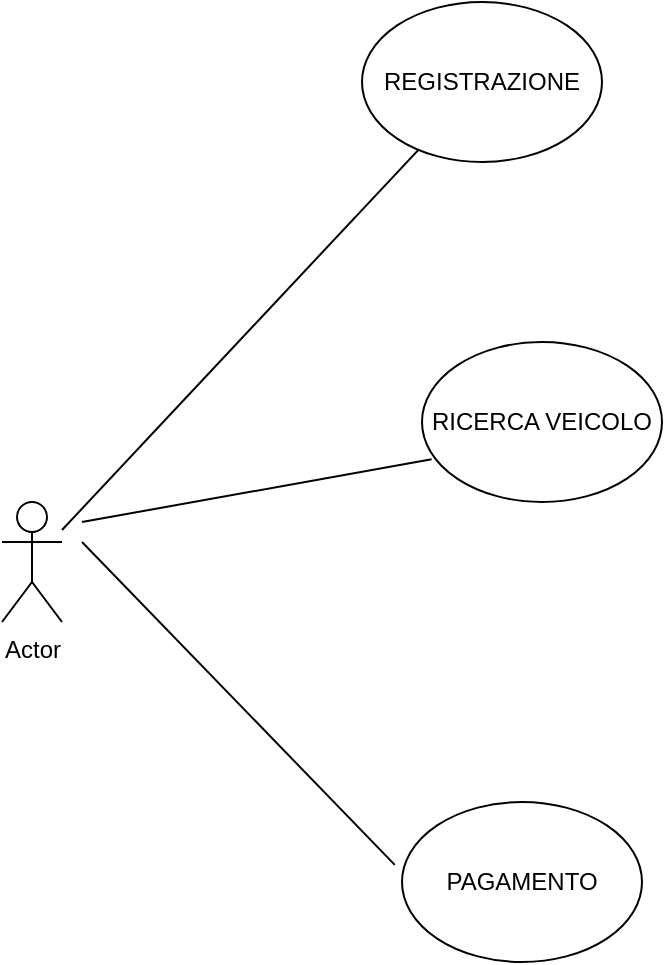 <mxfile version="22.0.8" type="device">
  <diagram name="Pagina-1" id="0KON9GbJji9hxU-3oDBn">
    <mxGraphModel dx="1042" dy="573" grid="1" gridSize="10" guides="1" tooltips="1" connect="1" arrows="1" fold="1" page="1" pageScale="1" pageWidth="1169" pageHeight="827" math="0" shadow="0">
      <root>
        <mxCell id="0" />
        <mxCell id="1" parent="0" />
        <mxCell id="_Ht5Vt9Y4dOynki1kawK-1" value="Actor" style="shape=umlActor;verticalLabelPosition=bottom;verticalAlign=top;html=1;outlineConnect=0;" vertex="1" parent="1">
          <mxGeometry x="170" y="270" width="30" height="60" as="geometry" />
        </mxCell>
        <mxCell id="_Ht5Vt9Y4dOynki1kawK-2" value="REGISTRAZIONE" style="ellipse;whiteSpace=wrap;html=1;" vertex="1" parent="1">
          <mxGeometry x="350" y="20" width="120" height="80" as="geometry" />
        </mxCell>
        <mxCell id="_Ht5Vt9Y4dOynki1kawK-3" value="" style="endArrow=none;html=1;rounded=0;" edge="1" parent="1" source="_Ht5Vt9Y4dOynki1kawK-1" target="_Ht5Vt9Y4dOynki1kawK-2">
          <mxGeometry width="50" height="50" relative="1" as="geometry">
            <mxPoint x="510" y="320" as="sourcePoint" />
            <mxPoint x="560" y="270" as="targetPoint" />
          </mxGeometry>
        </mxCell>
        <mxCell id="_Ht5Vt9Y4dOynki1kawK-4" value="RICERCA VEICOLO" style="ellipse;whiteSpace=wrap;html=1;" vertex="1" parent="1">
          <mxGeometry x="380" y="190" width="120" height="80" as="geometry" />
        </mxCell>
        <mxCell id="_Ht5Vt9Y4dOynki1kawK-5" value="PAGAMENTO" style="ellipse;whiteSpace=wrap;html=1;" vertex="1" parent="1">
          <mxGeometry x="370" y="420" width="120" height="80" as="geometry" />
        </mxCell>
        <mxCell id="_Ht5Vt9Y4dOynki1kawK-6" value="" style="endArrow=none;html=1;rounded=0;entryX=0.04;entryY=0.733;entryDx=0;entryDy=0;entryPerimeter=0;" edge="1" parent="1" target="_Ht5Vt9Y4dOynki1kawK-4">
          <mxGeometry width="50" height="50" relative="1" as="geometry">
            <mxPoint x="210" y="280" as="sourcePoint" />
            <mxPoint x="560" y="270" as="targetPoint" />
          </mxGeometry>
        </mxCell>
        <mxCell id="_Ht5Vt9Y4dOynki1kawK-8" value="" style="endArrow=none;html=1;rounded=0;entryX=-0.03;entryY=0.393;entryDx=0;entryDy=0;entryPerimeter=0;" edge="1" parent="1" target="_Ht5Vt9Y4dOynki1kawK-5">
          <mxGeometry width="50" height="50" relative="1" as="geometry">
            <mxPoint x="210" y="290" as="sourcePoint" />
            <mxPoint x="395" y="259" as="targetPoint" />
          </mxGeometry>
        </mxCell>
      </root>
    </mxGraphModel>
  </diagram>
</mxfile>
